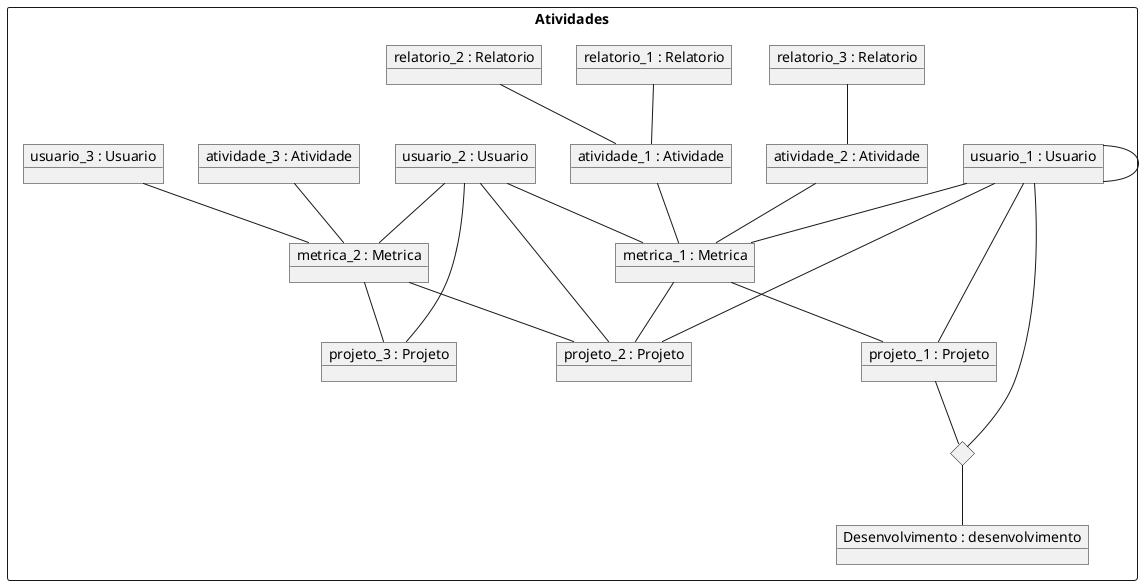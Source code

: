 @startuml


rectangle "Atividades" {

    object "relatorio_1 : Relatorio" as relatorio1
    object "relatorio_2 : Relatorio" as relatorio2
    object "relatorio_3 : Relatorio" as relatorio3
    object "atividade_1 : Atividade" as atividade_1
    object "atividade_2 : Atividade" as atividade_2
    object "atividade_3 : Atividade" as atividade_3
    object "metrica_1 : Metrica" as metrica_1
    object "metrica_2 : Metrica" as metrica_2
    object "projeto_1 : Projeto" as projeto_1
    object "projeto_2 : Projeto" as projeto_2
    object "projeto_3 : Projeto" as projeto_3
    object "Desenvolvimento : desenvolvimento" as desenvolvimento
    object "usuario_1 : Usuario" as usuario_1
    object "usuario_2 : Usuario" as usuario_2
    object "usuario_3 : Usuario" as usuario_3

    diamond dev




    relatorio1 -- atividade_1
    relatorio2 -- atividade_1
    relatorio3 -- atividade_2

    atividade_1 -- metrica_1
    atividade_2 -- metrica_1
    atividade_3 -- metrica_2

    metrica_1 -- projeto_1
    metrica_1 -- projeto_2
    metrica_2 -- projeto_2
    metrica_2 -- projeto_3

    usuario_1 -- metrica_1
    usuario_2 -- metrica_2
    usuario_2 -- metrica_1
    usuario_3 -- metrica_2



    usuario_1 -- projeto_1
    usuario_1 -- projeto_2
    usuario_2 -- projeto_2
    usuario_2 -- projeto_3


    usuario_1 -- usuario_1

    projeto_1 -- dev
    usuario_1 -- dev
    dev -- desenvolvimento


    





    

      
}
@enduml
